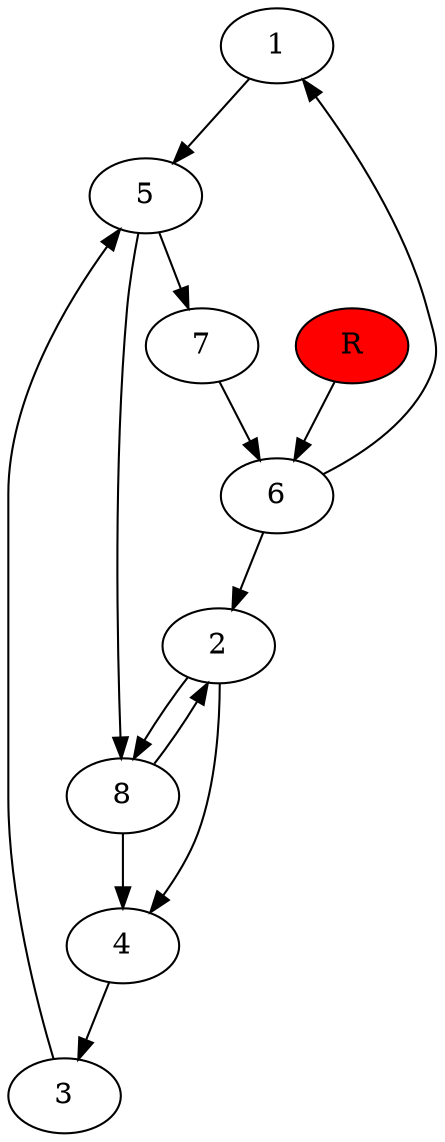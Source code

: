 digraph prb52348 {
	1
	2
	3
	4
	5
	6
	7
	8
	R [fillcolor="#ff0000" style=filled]
	1 -> 5
	2 -> 4
	2 -> 8
	3 -> 5
	4 -> 3
	5 -> 7
	5 -> 8
	6 -> 1
	6 -> 2
	7 -> 6
	8 -> 2
	8 -> 4
	R -> 6
}
